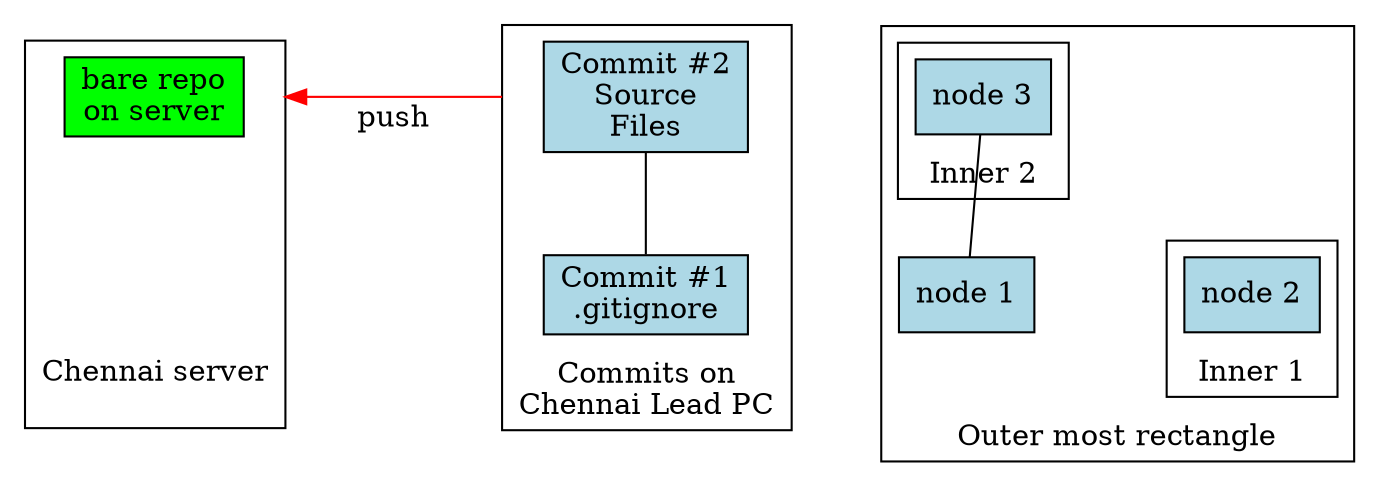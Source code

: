 
digraph G {
	rankdir = BT
		splines=true
		nodesep = 1.0
		edge [dir=none]

		compound = true

		subgraph clusterCS {
			label="Chennai server\n\ \ \ "

				cs2 [shape=box, label="bare repo\non server", style=filled, fillcolor=green]
				node [style=invis]
				edge [style=invis]
				cs1 -> cs2 
		}





	subgraph clusterCL {
			label="Commits on\nChennai Lead PC"

			node [shape=box, style=rounded, style=filled, fillcolor=lightblue]
			c1 [label = "Commit #1\n.gitignore"]
			c2 [label = "Commit #2\nSource\nFiles"]
			c1 -> c2
	}


	cs2 -> c2 [lhead=clusterCL, ltail=clusterCS, label = "push", dir=back, color=red, constraint = false]

	subgraph clusterDingo {
			rankdir  = BT
			label="Outer most rectangle"

			node [shape=box, style=rounded, style=filled, fillcolor=lightblue]

			n1 [label = "node 1"]

			subgraph clusterL {
				label="Inner 1"
				n2 [label = "node 2"]

			}
			subgraph clusterR {
				label="Inner 2"
				n3 [label = "node 3"]

			}

			n1 -> n3
	}
}

